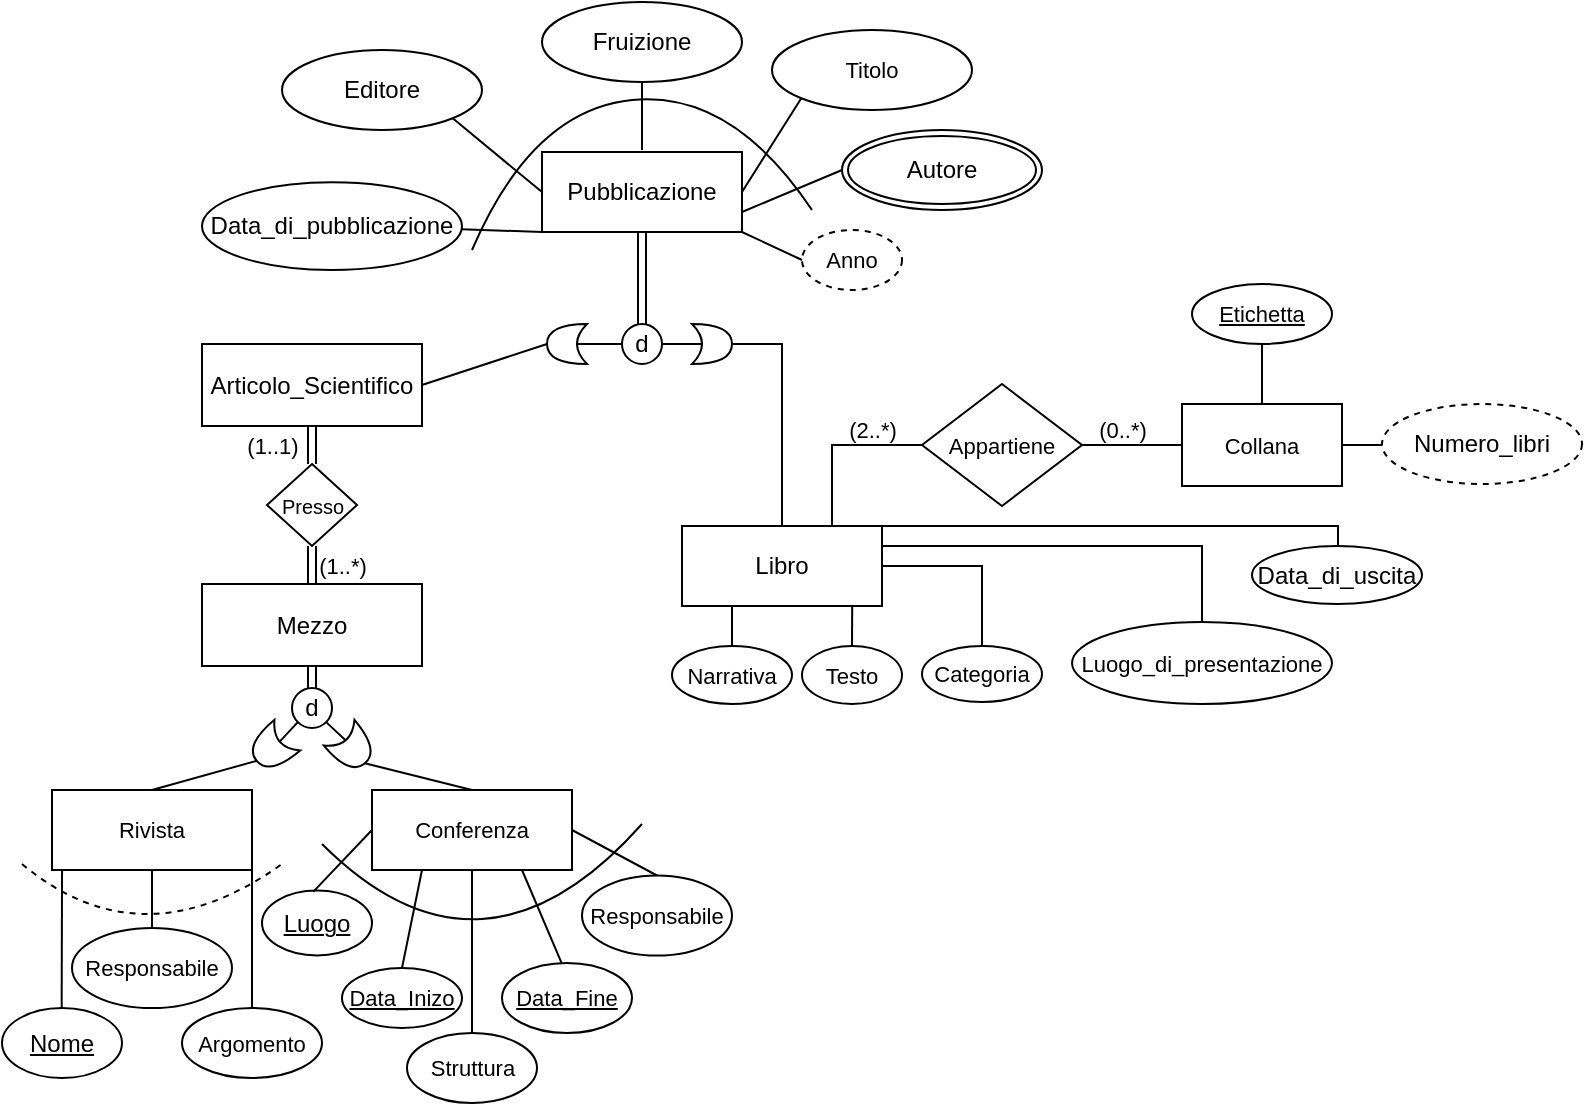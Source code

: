 <mxfile version="26.1.2">
  <diagram id="Q9dCot33jnijPpSF1Kv5" name="Page-1">
    <mxGraphModel dx="1258" dy="1831" grid="1" gridSize="10" guides="1" tooltips="1" connect="1" arrows="1" fold="1" page="1" pageScale="1" pageWidth="850" pageHeight="1100" math="0" shadow="0">
      <root>
        <mxCell id="0" />
        <mxCell id="1" parent="0" />
        <mxCell id="28" style="edgeStyle=none;html=1;exitX=0;exitY=0.5;exitDx=0;exitDy=0;endArrow=none;endFill=0;entryX=0;entryY=1;entryDx=0;entryDy=0;" parent="1" source="12" target="OsPyVEOlyaDPJ9trV7wd-67" edge="1">
          <mxGeometry relative="1" as="geometry">
            <mxPoint x="-425.355" y="-840.858" as="targetPoint" />
          </mxGeometry>
        </mxCell>
        <mxCell id="31" style="edgeStyle=none;html=1;endArrow=none;endFill=0;exitX=1;exitY=0;exitDx=0;exitDy=0;" parent="1" source="12" target="32" edge="1">
          <mxGeometry relative="1" as="geometry">
            <mxPoint x="-530" y="-715" as="targetPoint" />
          </mxGeometry>
        </mxCell>
        <mxCell id="33" style="edgeStyle=none;html=1;exitX=1;exitY=0.5;exitDx=0;exitDy=0;endArrow=none;endFill=0;entryX=1;entryY=1;entryDx=0;entryDy=0;" parent="1" source="12" target="36" edge="1">
          <mxGeometry relative="1" as="geometry">
            <mxPoint x="-670" y="-815" as="targetPoint" />
          </mxGeometry>
        </mxCell>
        <mxCell id="V26mYqG3yUf41-s7x_TA-152" style="edgeStyle=none;shape=connector;rounded=0;orthogonalLoop=1;jettySize=auto;html=1;exitX=0;exitY=0;exitDx=0;exitDy=0;entryX=0;entryY=0.5;entryDx=0;entryDy=0;strokeColor=default;align=center;verticalAlign=middle;fontFamily=Helvetica;fontSize=11;fontColor=default;labelBackgroundColor=default;startFill=0;endArrow=none;" parent="1" source="12" target="V26mYqG3yUf41-s7x_TA-130" edge="1">
          <mxGeometry relative="1" as="geometry" />
        </mxCell>
        <mxCell id="12" value="Pubblicazione" style="whiteSpace=wrap;html=1;align=center;direction=west;" parent="1" vertex="1">
          <mxGeometry x="-580" y="-835" width="100" height="40" as="geometry" />
        </mxCell>
        <mxCell id="32" value="Data_di_pubblicazione" style="ellipse;whiteSpace=wrap;html=1;align=center;" parent="1" vertex="1">
          <mxGeometry x="-750" y="-819.87" width="130" height="43.87" as="geometry" />
        </mxCell>
        <mxCell id="35" value="Fruizione" style="ellipse;whiteSpace=wrap;html=1;align=center;" parent="1" vertex="1">
          <mxGeometry x="-580" y="-910" width="100" height="40" as="geometry" />
        </mxCell>
        <mxCell id="36" value="Editore" style="ellipse;whiteSpace=wrap;html=1;align=center;" parent="1" vertex="1">
          <mxGeometry x="-710" y="-886" width="100" height="40" as="geometry" />
        </mxCell>
        <mxCell id="V26mYqG3yUf41-s7x_TA-110" style="edgeStyle=none;shape=link;rounded=0;orthogonalLoop=1;jettySize=auto;html=1;strokeColor=default;align=center;verticalAlign=middle;fontFamily=Helvetica;fontSize=11;fontColor=default;labelBackgroundColor=default;startFill=0;endArrow=none;exitX=0.5;exitY=1;exitDx=0;exitDy=0;" parent="1" source="V26mYqG3yUf41-s7x_TA-119" target="V26mYqG3yUf41-s7x_TA-69" edge="1">
          <mxGeometry relative="1" as="geometry">
            <mxPoint x="-695" y="-639" as="sourcePoint" />
          </mxGeometry>
        </mxCell>
        <mxCell id="55" value="Articolo_Scientifico" style="whiteSpace=wrap;html=1;align=center;" parent="1" vertex="1">
          <mxGeometry x="-750" y="-739" width="110" height="41" as="geometry" />
        </mxCell>
        <mxCell id="m4hoizA9Fwa7-cVkAHWE-103" style="edgeStyle=orthogonalEdgeStyle;shape=connector;rounded=0;orthogonalLoop=1;jettySize=auto;html=1;entryX=0.5;entryY=0;entryDx=0;entryDy=0;strokeColor=default;align=center;verticalAlign=middle;fontFamily=Helvetica;fontSize=11;fontColor=default;labelBackgroundColor=default;startFill=0;endArrow=none;exitX=1;exitY=0;exitDx=0;exitDy=0;" parent="1" source="56" target="m4hoizA9Fwa7-cVkAHWE-102" edge="1">
          <mxGeometry relative="1" as="geometry">
            <mxPoint x="-454.95" y="-658" as="sourcePoint" />
            <mxPoint x="-380.0" y="-758" as="targetPoint" />
            <Array as="points">
              <mxPoint x="-182" y="-648" />
              <mxPoint x="-182" y="-638" />
            </Array>
          </mxGeometry>
        </mxCell>
        <mxCell id="m4hoizA9Fwa7-cVkAHWE-156" style="edgeStyle=orthogonalEdgeStyle;shape=connector;rounded=0;orthogonalLoop=1;jettySize=auto;html=1;exitX=0.75;exitY=0;exitDx=0;exitDy=0;entryX=0;entryY=0.5;entryDx=0;entryDy=0;strokeColor=default;align=center;verticalAlign=middle;fontFamily=Helvetica;fontSize=11;fontColor=default;labelBackgroundColor=default;startFill=0;endArrow=none;" parent="1" source="56" target="m4hoizA9Fwa7-cVkAHWE-155" edge="1">
          <mxGeometry relative="1" as="geometry" />
        </mxCell>
        <mxCell id="3eyAItEkZeTmVP6OHg1a-79" style="edgeStyle=orthogonalEdgeStyle;rounded=0;orthogonalLoop=1;jettySize=auto;html=1;entryX=0.5;entryY=0;entryDx=0;entryDy=0;endArrow=none;startFill=0;exitX=0.25;exitY=1;exitDx=0;exitDy=0;" parent="1" source="56" target="JR3qopyDHLBHILupkwUN-62" edge="1">
          <mxGeometry relative="1" as="geometry">
            <mxPoint x="-490" y="-588" as="targetPoint" />
          </mxGeometry>
        </mxCell>
        <mxCell id="RxruMXWAiNF5lWi-oYxR-77" style="edgeStyle=none;shape=connector;rounded=0;orthogonalLoop=1;jettySize=auto;html=1;exitX=0.851;exitY=1;exitDx=0;exitDy=0;entryX=0.5;entryY=0;entryDx=0;entryDy=0;strokeColor=default;align=center;verticalAlign=middle;fontFamily=Helvetica;fontSize=11;fontColor=default;labelBackgroundColor=default;startFill=0;endArrow=none;exitPerimeter=0;" parent="1" source="56" target="JR3qopyDHLBHILupkwUN-63" edge="1">
          <mxGeometry relative="1" as="geometry" />
        </mxCell>
        <mxCell id="56" value="Libro" style="whiteSpace=wrap;html=1;align=center;" parent="1" vertex="1">
          <mxGeometry x="-510" y="-648" width="100" height="40" as="geometry" />
        </mxCell>
        <mxCell id="0Q2qCu4SC2WJGRp3BXDG-75" style="edgeStyle=orthogonalEdgeStyle;shape=connector;rounded=0;orthogonalLoop=1;jettySize=auto;html=1;entryX=0.5;entryY=0;entryDx=0;entryDy=0;strokeColor=default;align=center;verticalAlign=middle;fontFamily=Helvetica;fontSize=11;fontColor=default;labelBackgroundColor=default;startFill=0;endArrow=none;exitX=1;exitY=0.5;exitDx=0;exitDy=0;exitPerimeter=0;" parent="1" source="RxruMXWAiNF5lWi-oYxR-72" target="56" edge="1">
          <mxGeometry relative="1" as="geometry">
            <mxPoint x="-460" y="-739" as="sourcePoint" />
          </mxGeometry>
        </mxCell>
        <mxCell id="V26mYqG3yUf41-s7x_TA-106" style="edgeStyle=none;shape=connector;rounded=0;orthogonalLoop=1;jettySize=auto;html=1;entryX=1;entryY=0.5;entryDx=0;entryDy=0;strokeColor=default;align=center;verticalAlign=middle;fontFamily=Helvetica;fontSize=11;fontColor=default;labelBackgroundColor=default;startFill=0;endArrow=none;exitX=1;exitY=0.5;exitDx=0;exitDy=0;exitPerimeter=0;" parent="1" source="RxruMXWAiNF5lWi-oYxR-73" target="55" edge="1">
          <mxGeometry relative="1" as="geometry">
            <mxPoint x="-600" y="-739" as="sourcePoint" />
          </mxGeometry>
        </mxCell>
        <mxCell id="RxruMXWAiNF5lWi-oYxR-71" style="edgeStyle=none;shape=link;rounded=0;orthogonalLoop=1;jettySize=auto;html=1;exitX=0.5;exitY=0;exitDx=0;exitDy=0;entryX=0.5;entryY=0;entryDx=0;entryDy=0;strokeColor=default;align=center;verticalAlign=middle;fontFamily=Helvetica;fontSize=11;fontColor=default;labelBackgroundColor=default;startFill=0;endArrow=none;" parent="1" source="12" target="V26mYqG3yUf41-s7x_TA-60" edge="1">
          <mxGeometry relative="1" as="geometry">
            <mxPoint x="-530" y="-765.0" as="sourcePoint" />
          </mxGeometry>
        </mxCell>
        <mxCell id="m4hoizA9Fwa7-cVkAHWE-79" style="edgeStyle=orthogonalEdgeStyle;rounded=0;orthogonalLoop=1;jettySize=auto;html=1;exitX=0.5;exitY=1;exitDx=0;exitDy=0;" parent="1" source="56" target="56" edge="1">
          <mxGeometry relative="1" as="geometry" />
        </mxCell>
        <mxCell id="m4hoizA9Fwa7-cVkAHWE-102" value="Data_di_uscita" style="ellipse;whiteSpace=wrap;html=1;align=center;" parent="1" vertex="1">
          <mxGeometry x="-225" y="-638" width="85" height="29" as="geometry" />
        </mxCell>
        <mxCell id="m4hoizA9Fwa7-cVkAHWE-105" value="Categoria" style="ellipse;whiteSpace=wrap;html=1;align=center;fontFamily=Helvetica;fontSize=11;fontColor=default;labelBackgroundColor=default;" parent="1" vertex="1">
          <mxGeometry x="-390" y="-588" width="60" height="28" as="geometry" />
        </mxCell>
        <mxCell id="m4hoizA9Fwa7-cVkAHWE-108" style="edgeStyle=orthogonalEdgeStyle;shape=connector;rounded=0;orthogonalLoop=1;jettySize=auto;html=1;exitX=0.5;exitY=0;exitDx=0;exitDy=0;entryX=1;entryY=0.25;entryDx=0;entryDy=0;strokeColor=default;align=center;verticalAlign=middle;fontFamily=Helvetica;fontSize=11;fontColor=default;labelBackgroundColor=default;startFill=0;endArrow=none;" parent="1" source="m4hoizA9Fwa7-cVkAHWE-107" target="56" edge="1">
          <mxGeometry relative="1" as="geometry">
            <Array as="points">
              <mxPoint x="-250" y="-638" />
            </Array>
          </mxGeometry>
        </mxCell>
        <mxCell id="m4hoizA9Fwa7-cVkAHWE-107" value="Luogo_di_presentazione" style="ellipse;whiteSpace=wrap;html=1;align=center;fontFamily=Helvetica;fontSize=11;fontColor=default;labelBackgroundColor=default;" parent="1" vertex="1">
          <mxGeometry x="-315" y="-600" width="130" height="41" as="geometry" />
        </mxCell>
        <mxCell id="m4hoizA9Fwa7-cVkAHWE-130" value="Responsabile" style="ellipse;whiteSpace=wrap;html=1;align=center;fontFamily=Helvetica;fontSize=11;fontColor=default;labelBackgroundColor=default;" parent="1" vertex="1">
          <mxGeometry x="-815" y="-447" width="80" height="40" as="geometry" />
        </mxCell>
        <mxCell id="m4hoizA9Fwa7-cVkAHWE-132" value="Argomento" style="ellipse;whiteSpace=wrap;html=1;align=center;fontFamily=Helvetica;fontSize=11;fontColor=default;labelBackgroundColor=default;" parent="1" vertex="1">
          <mxGeometry x="-760" y="-407" width="70" height="35" as="geometry" />
        </mxCell>
        <mxCell id="m4hoizA9Fwa7-cVkAHWE-162" style="edgeStyle=orthogonalEdgeStyle;shape=connector;rounded=0;orthogonalLoop=1;jettySize=auto;html=1;exitX=1;exitY=0.5;exitDx=0;exitDy=0;entryX=0;entryY=0.5;entryDx=0;entryDy=0;strokeColor=default;align=center;verticalAlign=middle;fontFamily=Helvetica;fontSize=11;fontColor=default;labelBackgroundColor=default;startFill=0;endArrow=none;" parent="1" source="m4hoizA9Fwa7-cVkAHWE-151" target="3eyAItEkZeTmVP6OHg1a-70" edge="1">
          <mxGeometry relative="1" as="geometry">
            <mxPoint x="-140" y="-819" as="targetPoint" />
          </mxGeometry>
        </mxCell>
        <mxCell id="V26mYqG3yUf41-s7x_TA-154" style="edgeStyle=none;shape=connector;rounded=0;orthogonalLoop=1;jettySize=auto;html=1;exitX=0.5;exitY=0;exitDx=0;exitDy=0;strokeColor=default;align=center;verticalAlign=middle;fontFamily=Helvetica;fontSize=11;fontColor=default;labelBackgroundColor=default;startFill=0;endArrow=none;entryX=0.5;entryY=1;entryDx=0;entryDy=0;" parent="1" source="m4hoizA9Fwa7-cVkAHWE-151" target="V26mYqG3yUf41-s7x_TA-157" edge="1">
          <mxGeometry relative="1" as="geometry">
            <mxPoint x="-210.49" y="-740.71" as="targetPoint" />
          </mxGeometry>
        </mxCell>
        <mxCell id="m4hoizA9Fwa7-cVkAHWE-151" value="Collana" style="whiteSpace=wrap;html=1;align=center;fontFamily=Helvetica;fontSize=11;fontColor=default;labelBackgroundColor=default;" parent="1" vertex="1">
          <mxGeometry x="-260" y="-709" width="80" height="41" as="geometry" />
        </mxCell>
        <mxCell id="m4hoizA9Fwa7-cVkAHWE-157" style="edgeStyle=orthogonalEdgeStyle;shape=connector;rounded=0;orthogonalLoop=1;jettySize=auto;html=1;exitX=1;exitY=0.5;exitDx=0;exitDy=0;strokeColor=default;align=center;verticalAlign=middle;fontFamily=Helvetica;fontSize=11;fontColor=default;labelBackgroundColor=default;startFill=0;endArrow=none;" parent="1" source="m4hoizA9Fwa7-cVkAHWE-155" target="m4hoizA9Fwa7-cVkAHWE-151" edge="1">
          <mxGeometry relative="1" as="geometry">
            <mxPoint x="-340" y="-688.5" as="sourcePoint" />
          </mxGeometry>
        </mxCell>
        <mxCell id="m4hoizA9Fwa7-cVkAHWE-155" value="Appartiene" style="shape=rhombus;perimeter=rhombusPerimeter;whiteSpace=wrap;html=1;align=center;fontFamily=Helvetica;fontSize=11;fontColor=default;labelBackgroundColor=default;" parent="1" vertex="1">
          <mxGeometry x="-390" y="-719" width="80" height="61" as="geometry" />
        </mxCell>
        <mxCell id="m4hoizA9Fwa7-cVkAHWE-158" value="(0..*)" style="text;html=1;align=center;verticalAlign=middle;resizable=0;points=[];autosize=1;strokeColor=none;fillColor=none;fontFamily=Helvetica;fontSize=11;fontColor=default;labelBackgroundColor=default;" parent="1" vertex="1">
          <mxGeometry x="-315" y="-711" width="50" height="30" as="geometry" />
        </mxCell>
        <mxCell id="m4hoizA9Fwa7-cVkAHWE-159" value="(2..*)" style="text;html=1;align=center;verticalAlign=middle;resizable=0;points=[];autosize=1;strokeColor=none;fillColor=none;fontFamily=Helvetica;fontSize=11;fontColor=default;labelBackgroundColor=default;" parent="1" vertex="1">
          <mxGeometry x="-440" y="-711" width="50" height="30" as="geometry" />
        </mxCell>
        <mxCell id="V26mYqG3yUf41-s7x_TA-101" style="edgeStyle=none;shape=connector;rounded=0;orthogonalLoop=1;jettySize=auto;html=1;exitX=1;exitY=0.5;exitDx=0;exitDy=0;entryX=0.5;entryY=0;entryDx=0;entryDy=0;strokeColor=default;align=center;verticalAlign=middle;fontFamily=Helvetica;fontSize=11;fontColor=default;labelBackgroundColor=default;startFill=0;endArrow=none;" parent="1" source="m4hoizA9Fwa7-cVkAHWE-164" target="m4hoizA9Fwa7-cVkAHWE-171" edge="1">
          <mxGeometry relative="1" as="geometry" />
        </mxCell>
        <mxCell id="V26mYqG3yUf41-s7x_TA-103" style="edgeStyle=none;shape=connector;rounded=0;orthogonalLoop=1;jettySize=auto;html=1;exitX=0.5;exitY=1;exitDx=0;exitDy=0;entryX=0.5;entryY=0;entryDx=0;entryDy=0;strokeColor=default;align=center;verticalAlign=middle;fontFamily=Helvetica;fontSize=11;fontColor=default;labelBackgroundColor=default;startFill=0;endArrow=none;" parent="1" source="m4hoizA9Fwa7-cVkAHWE-164" target="m4hoizA9Fwa7-cVkAHWE-170" edge="1">
          <mxGeometry relative="1" as="geometry" />
        </mxCell>
        <mxCell id="V26mYqG3yUf41-s7x_TA-104" style="edgeStyle=none;shape=connector;rounded=0;orthogonalLoop=1;jettySize=auto;html=1;exitX=0.25;exitY=1;exitDx=0;exitDy=0;entryX=0.5;entryY=0;entryDx=0;entryDy=0;strokeColor=default;align=center;verticalAlign=middle;fontFamily=Helvetica;fontSize=11;fontColor=default;labelBackgroundColor=default;startFill=0;endArrow=none;" parent="1" source="m4hoizA9Fwa7-cVkAHWE-164" target="OsPyVEOlyaDPJ9trV7wd-69" edge="1">
          <mxGeometry relative="1" as="geometry" />
        </mxCell>
        <mxCell id="m4hoizA9Fwa7-cVkAHWE-164" value="Conferenza" style="whiteSpace=wrap;html=1;align=center;fontFamily=Helvetica;fontSize=11;fontColor=default;labelBackgroundColor=default;" parent="1" vertex="1">
          <mxGeometry x="-665" y="-516" width="100" height="40" as="geometry" />
        </mxCell>
        <mxCell id="V26mYqG3yUf41-s7x_TA-94" style="edgeStyle=none;shape=connector;rounded=0;orthogonalLoop=1;jettySize=auto;html=1;exitX=1;exitY=1;exitDx=0;exitDy=0;entryX=0.5;entryY=0;entryDx=0;entryDy=0;strokeColor=default;align=center;verticalAlign=middle;fontFamily=Helvetica;fontSize=11;fontColor=default;labelBackgroundColor=default;startFill=0;endArrow=none;" parent="1" source="m4hoizA9Fwa7-cVkAHWE-165" target="m4hoizA9Fwa7-cVkAHWE-132" edge="1">
          <mxGeometry relative="1" as="geometry" />
        </mxCell>
        <mxCell id="V26mYqG3yUf41-s7x_TA-96" style="edgeStyle=none;shape=connector;rounded=0;orthogonalLoop=1;jettySize=auto;html=1;exitX=0.052;exitY=0.94;exitDx=0;exitDy=0;entryX=0.5;entryY=0;entryDx=0;entryDy=0;strokeColor=default;align=center;verticalAlign=middle;fontFamily=Helvetica;fontSize=11;fontColor=default;labelBackgroundColor=default;startFill=0;endArrow=none;exitPerimeter=0;" parent="1" edge="1">
          <mxGeometry relative="1" as="geometry">
            <mxPoint x="-819.97" y="-478.4" as="sourcePoint" />
            <mxPoint x="-820.17" y="-407" as="targetPoint" />
          </mxGeometry>
        </mxCell>
        <mxCell id="V26mYqG3yUf41-s7x_TA-99" style="edgeStyle=none;shape=connector;rounded=0;orthogonalLoop=1;jettySize=auto;html=1;exitX=0.5;exitY=1;exitDx=0;exitDy=0;entryX=0.5;entryY=0;entryDx=0;entryDy=0;strokeColor=default;align=center;verticalAlign=middle;fontFamily=Helvetica;fontSize=11;fontColor=default;labelBackgroundColor=default;startFill=0;endArrow=none;" parent="1" source="m4hoizA9Fwa7-cVkAHWE-165" target="m4hoizA9Fwa7-cVkAHWE-130" edge="1">
          <mxGeometry relative="1" as="geometry" />
        </mxCell>
        <mxCell id="m4hoizA9Fwa7-cVkAHWE-165" value="Rivista" style="whiteSpace=wrap;html=1;align=center;fontFamily=Helvetica;fontSize=11;fontColor=default;labelBackgroundColor=default;" parent="1" vertex="1">
          <mxGeometry x="-825" y="-516" width="100" height="40" as="geometry" />
        </mxCell>
        <mxCell id="m4hoizA9Fwa7-cVkAHWE-170" value="Struttura" style="ellipse;whiteSpace=wrap;html=1;align=center;fontFamily=Helvetica;fontSize=11;fontColor=default;labelBackgroundColor=default;" parent="1" vertex="1">
          <mxGeometry x="-647.5" y="-394.5" width="65" height="35" as="geometry" />
        </mxCell>
        <mxCell id="m4hoizA9Fwa7-cVkAHWE-171" value="Responsabile" style="ellipse;whiteSpace=wrap;html=1;align=center;fontFamily=Helvetica;fontSize=11;fontColor=default;labelBackgroundColor=default;" parent="1" vertex="1">
          <mxGeometry x="-560" y="-473.25" width="75" height="40" as="geometry" />
        </mxCell>
        <mxCell id="m4hoizA9Fwa7-cVkAHWE-190" style="edgeStyle=orthogonalEdgeStyle;shape=connector;rounded=0;orthogonalLoop=1;jettySize=auto;html=1;exitX=1;exitY=0.5;exitDx=0;exitDy=0;entryX=0.5;entryY=0;entryDx=0;entryDy=0;strokeColor=default;align=center;verticalAlign=middle;fontFamily=Helvetica;fontSize=11;fontColor=default;labelBackgroundColor=default;startFill=0;endArrow=none;" parent="1" source="56" target="m4hoizA9Fwa7-cVkAHWE-105" edge="1">
          <mxGeometry relative="1" as="geometry">
            <mxPoint x="-360" y="-558" as="sourcePoint" />
            <Array as="points">
              <mxPoint x="-360" y="-628" />
            </Array>
          </mxGeometry>
        </mxCell>
        <mxCell id="m4hoizA9Fwa7-cVkAHWE-195" style="edgeStyle=orthogonalEdgeStyle;shape=connector;rounded=0;orthogonalLoop=1;jettySize=auto;html=1;exitX=0.5;exitY=1;exitDx=0;exitDy=0;strokeColor=default;align=center;verticalAlign=middle;fontFamily=Helvetica;fontSize=11;fontColor=default;labelBackgroundColor=default;startFill=0;endArrow=none;" parent="1" edge="1">
          <mxGeometry relative="1" as="geometry">
            <mxPoint x="-685" y="-835.0" as="sourcePoint" />
            <mxPoint x="-685" y="-835.0" as="targetPoint" />
          </mxGeometry>
        </mxCell>
        <mxCell id="m4hoizA9Fwa7-cVkAHWE-196" style="edgeStyle=orthogonalEdgeStyle;shape=connector;rounded=0;orthogonalLoop=1;jettySize=auto;html=1;exitX=0.5;exitY=1;exitDx=0;exitDy=0;strokeColor=default;align=center;verticalAlign=middle;fontFamily=Helvetica;fontSize=11;fontColor=default;labelBackgroundColor=default;startFill=0;endArrow=none;" parent="1" edge="1">
          <mxGeometry relative="1" as="geometry">
            <mxPoint x="-685" y="-835.0" as="sourcePoint" />
            <mxPoint x="-685" y="-835.0" as="targetPoint" />
          </mxGeometry>
        </mxCell>
        <mxCell id="0Q2qCu4SC2WJGRp3BXDG-76" style="edgeStyle=orthogonalEdgeStyle;shape=connector;rounded=0;orthogonalLoop=1;jettySize=auto;html=1;exitX=0;exitY=0.25;exitDx=0;exitDy=0;entryX=0;entryY=0;entryDx=0;entryDy=0;strokeColor=default;align=center;verticalAlign=middle;fontFamily=Helvetica;fontSize=11;fontColor=default;labelBackgroundColor=default;startFill=0;endArrow=none;" parent="1" source="12" target="12" edge="1">
          <mxGeometry relative="1" as="geometry" />
        </mxCell>
        <mxCell id="3eyAItEkZeTmVP6OHg1a-61" value="(1..*)" style="text;html=1;align=center;verticalAlign=middle;resizable=0;points=[];autosize=1;strokeColor=none;fillColor=none;fontFamily=Helvetica;fontSize=11;fontColor=default;labelBackgroundColor=default;" parent="1" vertex="1">
          <mxGeometry x="-705" y="-643" width="50" height="30" as="geometry" />
        </mxCell>
        <mxCell id="OsPyVEOlyaDPJ9trV7wd-68" style="edgeStyle=orthogonalEdgeStyle;shape=connector;rounded=0;orthogonalLoop=1;jettySize=auto;html=1;exitX=0;exitY=0.5;exitDx=0;exitDy=0;strokeColor=default;align=center;verticalAlign=middle;fontFamily=Helvetica;fontSize=11;fontColor=default;labelBackgroundColor=default;startFill=0;endArrow=none;" parent="1" source="3eyAItEkZeTmVP6OHg1a-70" edge="1">
          <mxGeometry relative="1" as="geometry">
            <mxPoint x="-140" y="-688" as="targetPoint" />
          </mxGeometry>
        </mxCell>
        <mxCell id="3eyAItEkZeTmVP6OHg1a-70" value="Numero_libri" style="ellipse;whiteSpace=wrap;html=1;align=center;dashed=1;" parent="1" vertex="1">
          <mxGeometry x="-160" y="-709" width="100" height="40" as="geometry" />
        </mxCell>
        <mxCell id="V26mYqG3yUf41-s7x_TA-151" style="edgeStyle=none;shape=connector;rounded=0;orthogonalLoop=1;jettySize=auto;html=1;exitX=0;exitY=0.5;exitDx=0;exitDy=0;entryX=0;entryY=0.25;entryDx=0;entryDy=0;strokeColor=default;align=center;verticalAlign=middle;fontFamily=Helvetica;fontSize=11;fontColor=default;labelBackgroundColor=default;startFill=0;endArrow=none;" parent="1" source="3eyAItEkZeTmVP6OHg1a-74" target="12" edge="1">
          <mxGeometry relative="1" as="geometry" />
        </mxCell>
        <mxCell id="3eyAItEkZeTmVP6OHg1a-74" value="Autore" style="ellipse;shape=doubleEllipse;margin=3;whiteSpace=wrap;html=1;align=center;" parent="1" vertex="1">
          <mxGeometry x="-430" y="-846" width="100" height="40" as="geometry" />
        </mxCell>
        <mxCell id="JR3qopyDHLBHILupkwUN-62" value="Narrativa" style="ellipse;whiteSpace=wrap;html=1;align=center;fontFamily=Helvetica;fontSize=11;fontColor=default;labelBackgroundColor=default;direction=east;" parent="1" vertex="1">
          <mxGeometry x="-515" y="-588" width="60" height="29" as="geometry" />
        </mxCell>
        <mxCell id="JR3qopyDHLBHILupkwUN-63" value="Testo" style="ellipse;whiteSpace=wrap;html=1;align=center;fontFamily=Helvetica;fontSize=11;fontColor=default;labelBackgroundColor=default;" parent="1" vertex="1">
          <mxGeometry x="-450" y="-588" width="50" height="29" as="geometry" />
        </mxCell>
        <mxCell id="OsPyVEOlyaDPJ9trV7wd-61" value="Nome" style="ellipse;whiteSpace=wrap;html=1;align=center;fontStyle=4;" parent="1" vertex="1">
          <mxGeometry x="-850" y="-407" width="60" height="35" as="geometry" />
        </mxCell>
        <mxCell id="OsPyVEOlyaDPJ9trV7wd-62" value="Luogo" style="ellipse;whiteSpace=wrap;html=1;align=center;fontStyle=4;" parent="1" vertex="1">
          <mxGeometry x="-720" y="-465.75" width="55" height="32.5" as="geometry" />
        </mxCell>
        <mxCell id="OsPyVEOlyaDPJ9trV7wd-67" value="Titolo" style="ellipse;whiteSpace=wrap;html=1;align=center;fontFamily=Helvetica;fontSize=11;fontColor=default;labelBackgroundColor=default;" parent="1" vertex="1">
          <mxGeometry x="-465" y="-896" width="100" height="40" as="geometry" />
        </mxCell>
        <mxCell id="OsPyVEOlyaDPJ9trV7wd-69" value="Data_Inizo" style="ellipse;whiteSpace=wrap;html=1;align=center;fontStyle=4;fontFamily=Helvetica;fontSize=11;fontColor=default;labelBackgroundColor=default;" parent="1" vertex="1">
          <mxGeometry x="-680" y="-427" width="60" height="30" as="geometry" />
        </mxCell>
        <mxCell id="OsPyVEOlyaDPJ9trV7wd-70" value="Data_Fine" style="ellipse;whiteSpace=wrap;html=1;align=center;fontStyle=4;fontFamily=Helvetica;fontSize=11;fontColor=default;labelBackgroundColor=default;" parent="1" vertex="1">
          <mxGeometry x="-600" y="-429.5" width="65" height="35" as="geometry" />
        </mxCell>
        <mxCell id="V26mYqG3yUf41-s7x_TA-60" value="d" style="ellipse;whiteSpace=wrap;html=1;aspect=fixed;" parent="1" vertex="1">
          <mxGeometry x="-540" y="-749" width="20" height="20" as="geometry" />
        </mxCell>
        <mxCell id="V26mYqG3yUf41-s7x_TA-62" value="d" style="ellipse;whiteSpace=wrap;html=1;aspect=fixed;" parent="1" vertex="1">
          <mxGeometry x="-705" y="-567" width="20" height="20" as="geometry" />
        </mxCell>
        <mxCell id="V26mYqG3yUf41-s7x_TA-73" style="edgeStyle=orthogonalEdgeStyle;shape=link;rounded=0;orthogonalLoop=1;jettySize=auto;html=1;exitX=0.5;exitY=1;exitDx=0;exitDy=0;entryX=0.5;entryY=0;entryDx=0;entryDy=0;strokeColor=default;align=center;verticalAlign=middle;fontFamily=Helvetica;fontSize=11;fontColor=default;labelBackgroundColor=default;startFill=0;endArrow=none;" parent="1" source="V26mYqG3yUf41-s7x_TA-69" target="V26mYqG3yUf41-s7x_TA-62" edge="1">
          <mxGeometry relative="1" as="geometry">
            <mxPoint x="-695" y="-588" as="sourcePoint" />
          </mxGeometry>
        </mxCell>
        <mxCell id="V26mYqG3yUf41-s7x_TA-69" value="Mezzo" style="whiteSpace=wrap;html=1;align=center;" parent="1" vertex="1">
          <mxGeometry x="-750" y="-619" width="110" height="41" as="geometry" />
        </mxCell>
        <mxCell id="V26mYqG3yUf41-s7x_TA-86" style="edgeStyle=none;shape=connector;rounded=0;orthogonalLoop=1;jettySize=auto;html=1;exitX=1;exitY=0.5;exitDx=0;exitDy=0;exitPerimeter=0;entryX=0.5;entryY=0;entryDx=0;entryDy=0;strokeColor=default;align=center;verticalAlign=middle;fontFamily=Helvetica;fontSize=11;fontColor=default;labelBackgroundColor=default;startFill=0;endArrow=none;" parent="1" source="V26mYqG3yUf41-s7x_TA-74" target="m4hoizA9Fwa7-cVkAHWE-164" edge="1">
          <mxGeometry relative="1" as="geometry" />
        </mxCell>
        <mxCell id="V26mYqG3yUf41-s7x_TA-74" value="" style="shape=xor;whiteSpace=wrap;html=1;rotation=50;" parent="1" vertex="1">
          <mxGeometry x="-685" y="-547" width="20" height="20" as="geometry" />
        </mxCell>
        <mxCell id="V26mYqG3yUf41-s7x_TA-93" style="edgeStyle=none;shape=connector;rounded=0;orthogonalLoop=1;jettySize=auto;html=1;exitX=1;exitY=0.5;exitDx=0;exitDy=0;exitPerimeter=0;entryX=0.5;entryY=0;entryDx=0;entryDy=0;strokeColor=default;align=center;verticalAlign=middle;fontFamily=Helvetica;fontSize=11;fontColor=default;labelBackgroundColor=default;startFill=0;endArrow=none;" parent="1" source="V26mYqG3yUf41-s7x_TA-77" target="m4hoizA9Fwa7-cVkAHWE-165" edge="1">
          <mxGeometry relative="1" as="geometry" />
        </mxCell>
        <mxCell id="V26mYqG3yUf41-s7x_TA-77" value="" style="shape=xor;whiteSpace=wrap;html=1;rotation=50;direction=south;" parent="1" vertex="1">
          <mxGeometry x="-725" y="-547" width="20" height="20" as="geometry" />
        </mxCell>
        <mxCell id="V26mYqG3yUf41-s7x_TA-84" style="edgeStyle=none;shape=connector;rounded=0;orthogonalLoop=1;jettySize=auto;html=1;exitX=1;exitY=1;exitDx=0;exitDy=0;entryX=0.25;entryY=0.5;entryDx=0;entryDy=0;entryPerimeter=0;strokeColor=default;align=center;verticalAlign=middle;fontFamily=Helvetica;fontSize=11;fontColor=default;labelBackgroundColor=default;startFill=0;endArrow=none;" parent="1" source="V26mYqG3yUf41-s7x_TA-62" target="V26mYqG3yUf41-s7x_TA-74" edge="1">
          <mxGeometry relative="1" as="geometry" />
        </mxCell>
        <mxCell id="V26mYqG3yUf41-s7x_TA-85" style="edgeStyle=none;shape=connector;rounded=0;orthogonalLoop=1;jettySize=auto;html=1;exitX=0;exitY=1;exitDx=0;exitDy=0;entryX=0.25;entryY=0.5;entryDx=0;entryDy=0;entryPerimeter=0;strokeColor=default;align=center;verticalAlign=middle;fontFamily=Helvetica;fontSize=11;fontColor=default;labelBackgroundColor=default;startFill=0;endArrow=none;" parent="1" source="V26mYqG3yUf41-s7x_TA-62" target="V26mYqG3yUf41-s7x_TA-77" edge="1">
          <mxGeometry relative="1" as="geometry" />
        </mxCell>
        <mxCell id="V26mYqG3yUf41-s7x_TA-90" style="edgeStyle=none;shape=connector;rounded=0;orthogonalLoop=1;jettySize=auto;html=1;exitX=0;exitY=0.5;exitDx=0;exitDy=0;entryX=0.465;entryY=0.022;entryDx=0;entryDy=0;entryPerimeter=0;strokeColor=default;align=center;verticalAlign=middle;fontFamily=Helvetica;fontSize=11;fontColor=default;labelBackgroundColor=default;startFill=0;endArrow=none;" parent="1" source="m4hoizA9Fwa7-cVkAHWE-164" target="OsPyVEOlyaDPJ9trV7wd-62" edge="1">
          <mxGeometry relative="1" as="geometry" />
        </mxCell>
        <mxCell id="V26mYqG3yUf41-s7x_TA-105" style="edgeStyle=none;shape=connector;rounded=0;orthogonalLoop=1;jettySize=auto;html=1;exitX=0.75;exitY=1;exitDx=0;exitDy=0;entryX=0.458;entryY=-0.003;entryDx=0;entryDy=0;entryPerimeter=0;strokeColor=default;align=center;verticalAlign=middle;fontFamily=Helvetica;fontSize=11;fontColor=default;labelBackgroundColor=default;startFill=0;endArrow=none;" parent="1" source="m4hoizA9Fwa7-cVkAHWE-164" target="OsPyVEOlyaDPJ9trV7wd-70" edge="1">
          <mxGeometry relative="1" as="geometry" />
        </mxCell>
        <mxCell id="V26mYqG3yUf41-s7x_TA-121" style="edgeStyle=none;shape=link;rounded=0;orthogonalLoop=1;jettySize=auto;html=1;exitX=0.5;exitY=0;exitDx=0;exitDy=0;entryX=0.5;entryY=1;entryDx=0;entryDy=0;strokeColor=default;align=center;verticalAlign=middle;fontFamily=Helvetica;fontSize=11;fontColor=default;labelBackgroundColor=default;startFill=0;endArrow=none;" parent="1" source="V26mYqG3yUf41-s7x_TA-119" target="55" edge="1">
          <mxGeometry relative="1" as="geometry" />
        </mxCell>
        <mxCell id="V26mYqG3yUf41-s7x_TA-119" value="&lt;font style=&quot;font-size: 10px;&quot;&gt;Presso&lt;/font&gt;" style="shape=rhombus;perimeter=rhombusPerimeter;whiteSpace=wrap;html=1;align=center;" parent="1" vertex="1">
          <mxGeometry x="-717.5" y="-679" width="45" height="41" as="geometry" />
        </mxCell>
        <mxCell id="V26mYqG3yUf41-s7x_TA-122" value="(1..1)" style="text;html=1;align=center;verticalAlign=middle;resizable=0;points=[];autosize=1;strokeColor=none;fillColor=none;fontFamily=Helvetica;fontSize=11;fontColor=default;labelBackgroundColor=default;" parent="1" vertex="1">
          <mxGeometry x="-740" y="-703" width="50" height="30" as="geometry" />
        </mxCell>
        <mxCell id="V26mYqG3yUf41-s7x_TA-130" value="Anno" style="ellipse;whiteSpace=wrap;html=1;align=center;dashed=1;verticalAlign=middle;fontFamily=Helvetica;fontSize=11;fontColor=default;labelBackgroundColor=default;autosize=1;resizable=0;fillColor=none;gradientColor=none;" parent="1" vertex="1">
          <mxGeometry x="-450" y="-796" width="50" height="30" as="geometry" />
        </mxCell>
        <mxCell id="V26mYqG3yUf41-s7x_TA-132" style="edgeStyle=none;shape=connector;rounded=0;orthogonalLoop=1;jettySize=auto;html=1;exitX=0.5;exitY=1;exitDx=0;exitDy=0;strokeColor=default;align=center;verticalAlign=middle;fontFamily=Helvetica;fontSize=11;fontColor=default;labelBackgroundColor=default;startFill=0;endArrow=none;" parent="1" source="35" edge="1">
          <mxGeometry relative="1" as="geometry">
            <mxPoint x="-530" y="-836" as="targetPoint" />
          </mxGeometry>
        </mxCell>
        <mxCell id="V26mYqG3yUf41-s7x_TA-157" value="Etichetta" style="ellipse;whiteSpace=wrap;html=1;align=center;fontStyle=4;verticalAlign=middle;fontFamily=Helvetica;fontSize=11;fontColor=default;labelBackgroundColor=default;autosize=1;resizable=0;fillColor=none;gradientColor=none;" parent="1" vertex="1">
          <mxGeometry x="-255" y="-769" width="70" height="30" as="geometry" />
        </mxCell>
        <mxCell id="RxruMXWAiNF5lWi-oYxR-63" value="" style="endArrow=none;html=1;rounded=0;curved=1;" parent="1" edge="1">
          <mxGeometry width="50" height="50" relative="1" as="geometry">
            <mxPoint x="-445" y="-806" as="sourcePoint" />
            <mxPoint x="-615" y="-786" as="targetPoint" />
            <Array as="points">
              <mxPoint x="-485" y="-866" />
              <mxPoint x="-585" y="-856" />
            </Array>
          </mxGeometry>
        </mxCell>
        <mxCell id="RxruMXWAiNF5lWi-oYxR-64" value="" style="endArrow=none;html=1;rounded=0;curved=1;" parent="1" edge="1">
          <mxGeometry width="50" height="50" relative="1" as="geometry">
            <mxPoint x="-690" y="-489" as="sourcePoint" />
            <mxPoint x="-530" y="-499" as="targetPoint" />
            <Array as="points">
              <mxPoint x="-610" y="-409" />
            </Array>
          </mxGeometry>
        </mxCell>
        <mxCell id="RxruMXWAiNF5lWi-oYxR-67" value="" style="endArrow=none;html=1;rounded=0;curved=1;dashed=1;" parent="1" edge="1">
          <mxGeometry width="50" height="50" relative="1" as="geometry">
            <mxPoint x="-840" y="-479" as="sourcePoint" />
            <mxPoint x="-710" y="-479" as="targetPoint" />
            <Array as="points">
              <mxPoint x="-780" y="-429" />
            </Array>
          </mxGeometry>
        </mxCell>
        <mxCell id="RxruMXWAiNF5lWi-oYxR-72" value="" style="shape=xor;whiteSpace=wrap;html=1;rotation=0;" parent="1" vertex="1">
          <mxGeometry x="-505" y="-749" width="20" height="20" as="geometry" />
        </mxCell>
        <mxCell id="RxruMXWAiNF5lWi-oYxR-73" value="" style="shape=xor;whiteSpace=wrap;html=1;rotation=90;direction=south;" parent="1" vertex="1">
          <mxGeometry x="-577.5" y="-749" width="20" height="20" as="geometry" />
        </mxCell>
        <mxCell id="RxruMXWAiNF5lWi-oYxR-74" style="edgeStyle=none;shape=connector;rounded=0;orthogonalLoop=1;jettySize=auto;html=1;exitX=1;exitY=0.5;exitDx=0;exitDy=0;entryX=0.25;entryY=0.5;entryDx=0;entryDy=0;entryPerimeter=0;strokeColor=default;align=center;verticalAlign=middle;fontFamily=Helvetica;fontSize=11;fontColor=default;labelBackgroundColor=default;startFill=0;endArrow=none;" parent="1" source="V26mYqG3yUf41-s7x_TA-60" target="RxruMXWAiNF5lWi-oYxR-72" edge="1">
          <mxGeometry relative="1" as="geometry">
            <mxPoint x="-523" y="-731" as="sourcePoint" />
          </mxGeometry>
        </mxCell>
        <mxCell id="RxruMXWAiNF5lWi-oYxR-75" style="edgeStyle=none;shape=connector;rounded=0;orthogonalLoop=1;jettySize=auto;html=1;exitX=0;exitY=0.5;exitDx=0;exitDy=0;entryX=0.25;entryY=0.5;entryDx=0;entryDy=0;entryPerimeter=0;strokeColor=default;align=center;verticalAlign=middle;fontFamily=Helvetica;fontSize=11;fontColor=default;labelBackgroundColor=default;startFill=0;endArrow=none;" parent="1" source="V26mYqG3yUf41-s7x_TA-60" target="RxruMXWAiNF5lWi-oYxR-73" edge="1">
          <mxGeometry relative="1" as="geometry">
            <mxPoint x="-537" y="-731" as="sourcePoint" />
          </mxGeometry>
        </mxCell>
      </root>
    </mxGraphModel>
  </diagram>
</mxfile>
